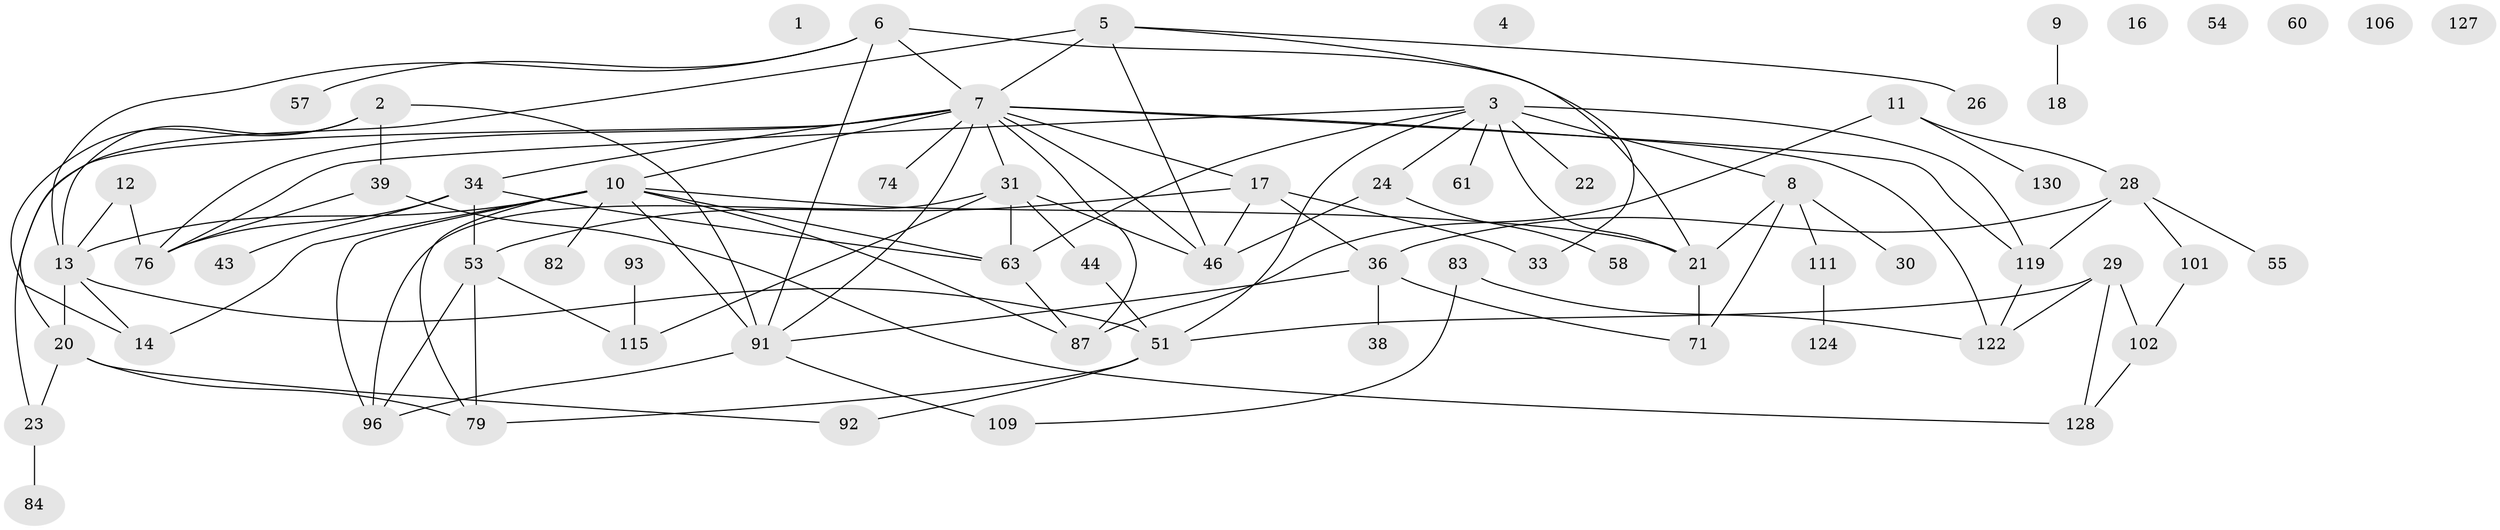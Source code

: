 // original degree distribution, {0: 0.051470588235294115, 1: 0.21323529411764705, 3: 0.23529411764705882, 4: 0.16176470588235295, 6: 0.051470588235294115, 2: 0.22058823529411764, 7: 0.014705882352941176, 5: 0.051470588235294115}
// Generated by graph-tools (version 1.1) at 2025/12/03/09/25 04:12:52]
// undirected, 68 vertices, 106 edges
graph export_dot {
graph [start="1"]
  node [color=gray90,style=filled];
  1;
  2 [super="+85"];
  3 [super="+27+32+59"];
  4;
  5 [super="+107"];
  6 [super="+19+77+86+123"];
  7 [super="+49+50+62+73+100"];
  8 [super="+42"];
  9 [super="+129"];
  10 [super="+15+52+78"];
  11 [super="+65"];
  12 [super="+47"];
  13 [super="+68+113"];
  14 [super="+37"];
  16;
  17 [super="+105+132"];
  18;
  20 [super="+25"];
  21 [super="+70"];
  22 [super="+45"];
  23 [super="+35+99+103"];
  24 [super="+88+110+134"];
  26;
  28 [super="+40+116"];
  29 [super="+56+69"];
  30;
  31 [super="+64"];
  33;
  34 [super="+72+75+81"];
  36 [super="+41+89+118"];
  38;
  39 [super="+98"];
  43;
  44 [super="+66+80"];
  46 [super="+48+131"];
  51 [super="+90+104"];
  53 [super="+67+117"];
  54;
  55;
  57;
  58 [super="+94"];
  60;
  61;
  63 [super="+126"];
  71 [super="+112"];
  74 [super="+95"];
  76 [super="+120+125"];
  79 [super="+97"];
  82;
  83 [super="+114+133"];
  84;
  87 [super="+108"];
  91 [super="+136"];
  92;
  93 [super="+135"];
  96 [super="+121"];
  101;
  102;
  106;
  109;
  111;
  115;
  119;
  122;
  124;
  127;
  128;
  130;
  2 -- 39;
  2 -- 91;
  2 -- 14;
  2 -- 13;
  3 -- 8 [weight=2];
  3 -- 21;
  3 -- 22;
  3 -- 119;
  3 -- 61;
  3 -- 24;
  3 -- 51;
  3 -- 63;
  3 -- 76;
  5 -- 33;
  5 -- 7 [weight=2];
  5 -- 26;
  5 -- 20;
  5 -- 46;
  6 -- 57;
  6 -- 91;
  6 -- 7 [weight=2];
  6 -- 13;
  6 -- 21;
  7 -- 119;
  7 -- 87 [weight=2];
  7 -- 122;
  7 -- 74;
  7 -- 76 [weight=2];
  7 -- 31;
  7 -- 10;
  7 -- 17;
  7 -- 23;
  7 -- 34;
  7 -- 46;
  7 -- 91;
  8 -- 71;
  8 -- 30;
  8 -- 111;
  8 -- 21;
  9 -- 18;
  10 -- 82;
  10 -- 21;
  10 -- 79;
  10 -- 13;
  10 -- 14;
  10 -- 63;
  10 -- 87;
  10 -- 91;
  10 -- 96;
  11 -- 130;
  11 -- 28;
  11 -- 87;
  12 -- 76;
  12 -- 13;
  13 -- 14;
  13 -- 51;
  13 -- 20 [weight=2];
  17 -- 33;
  17 -- 36;
  17 -- 46;
  17 -- 53;
  20 -- 92;
  20 -- 79;
  20 -- 23;
  21 -- 71;
  23 -- 84;
  24 -- 58;
  24 -- 46;
  28 -- 119;
  28 -- 101;
  28 -- 55;
  28 -- 36 [weight=2];
  29 -- 122;
  29 -- 128;
  29 -- 51 [weight=2];
  29 -- 102;
  31 -- 115;
  31 -- 44;
  31 -- 63;
  31 -- 46;
  31 -- 96;
  34 -- 43;
  34 -- 76;
  34 -- 63;
  34 -- 53;
  36 -- 91;
  36 -- 38;
  36 -- 71;
  39 -- 128;
  39 -- 76;
  44 -- 51;
  51 -- 92;
  51 -- 79;
  53 -- 96;
  53 -- 115;
  53 -- 79;
  63 -- 87;
  83 -- 122;
  83 -- 109;
  91 -- 96;
  91 -- 109;
  93 -- 115;
  101 -- 102;
  102 -- 128;
  111 -- 124;
  119 -- 122;
}

